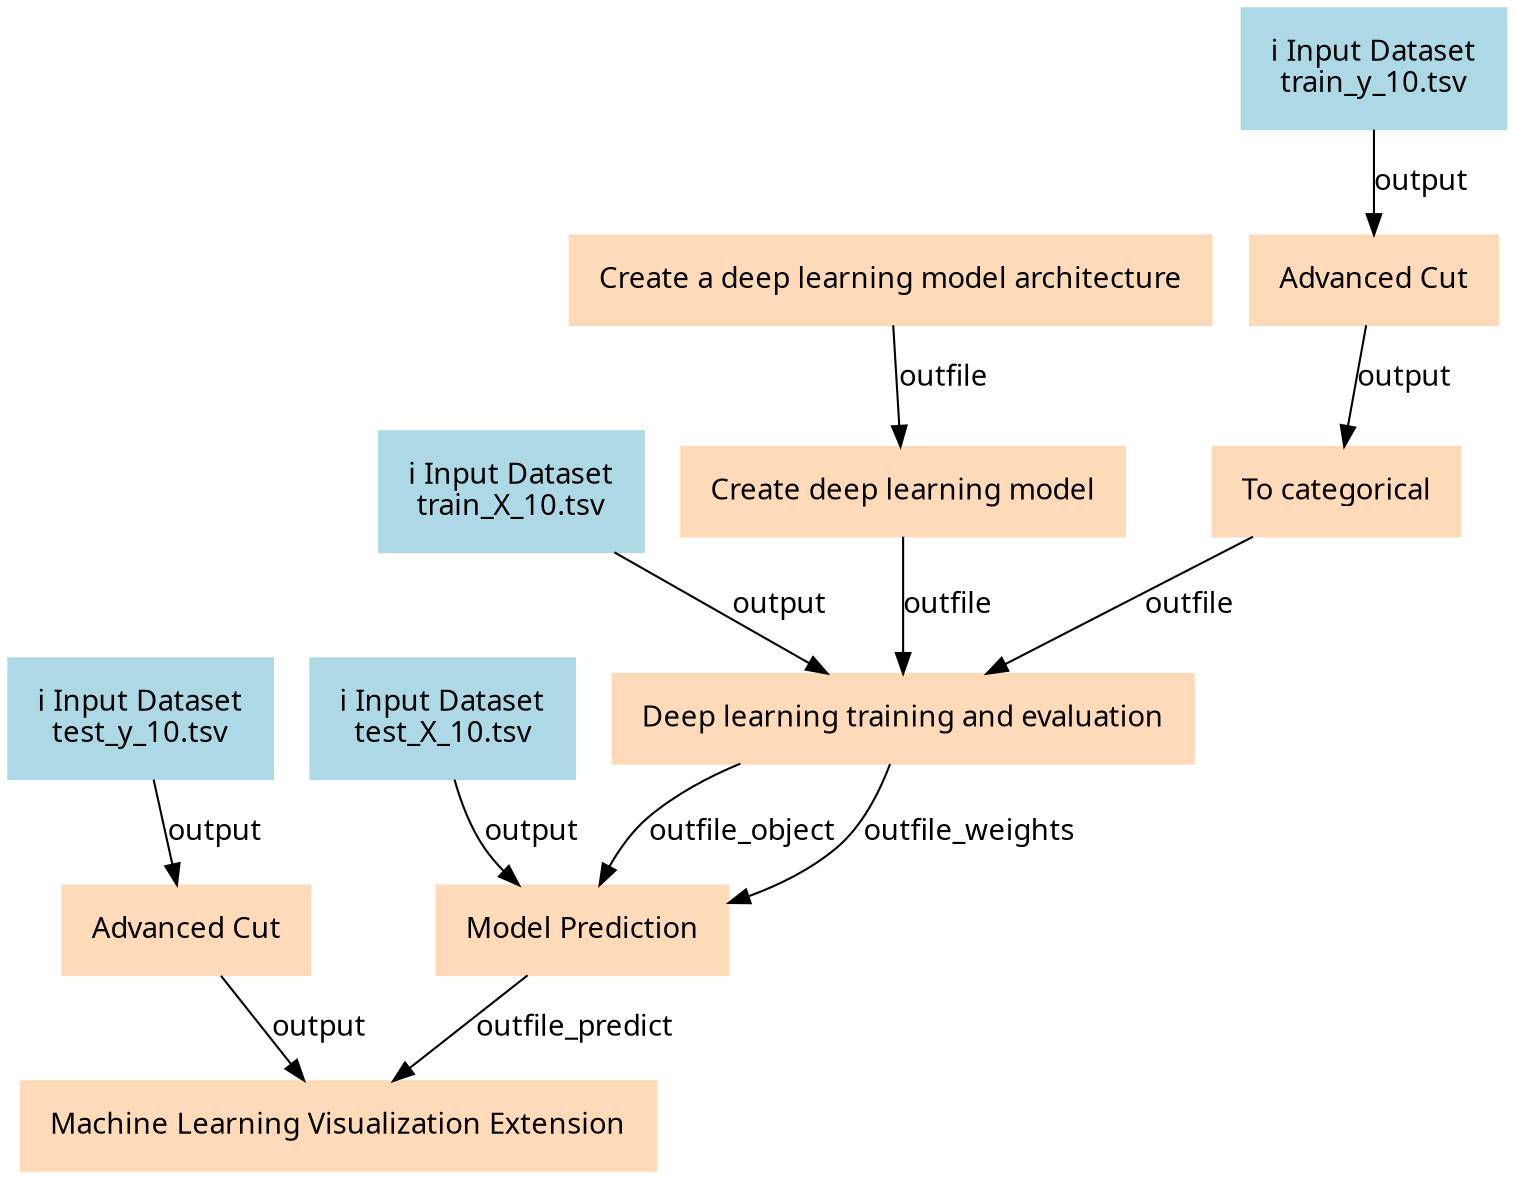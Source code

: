 digraph main {
  node [fontname="Atkinson Hyperlegible", shape=box, color=white,style=filled,color=peachpuff,margin="0.2,0.2"];
  edge [fontname="Atkinson Hyperlegible"];
  0[color=lightblue,label="ℹ️ Input Dataset\ntest_y_10.tsv"]
  1[color=lightblue,label="ℹ️ Input Dataset\ntrain_y_10.tsv"]
  2[color=lightblue,label="ℹ️ Input Dataset\ntrain_X_10.tsv"]
  3[color=lightblue,label="ℹ️ Input Dataset\ntest_X_10.tsv"]
  4[label="Create a deep learning model architecture"]
  5[label="Advanced Cut"]
  0 -> 5 [label="output"]
  6[label="Advanced Cut"]
  1 -> 6 [label="output"]
  7[label="Create deep learning model"]
  4 -> 7 [label="outfile"]
  8[label="To categorical"]
  6 -> 8 [label="output"]
  9[label="Deep learning training and evaluation"]
  7 -> 9 [label="outfile"]
  2 -> 9 [label="output"]
  8 -> 9 [label="outfile"]
  10[label="Model Prediction"]
  9 -> 10 [label="outfile_object"]
  9 -> 10 [label="outfile_weights"]
  3 -> 10 [label="output"]
  11[label="Machine Learning Visualization Extension"]
  10 -> 11 [label="outfile_predict"]
  5 -> 11 [label="output"]
}